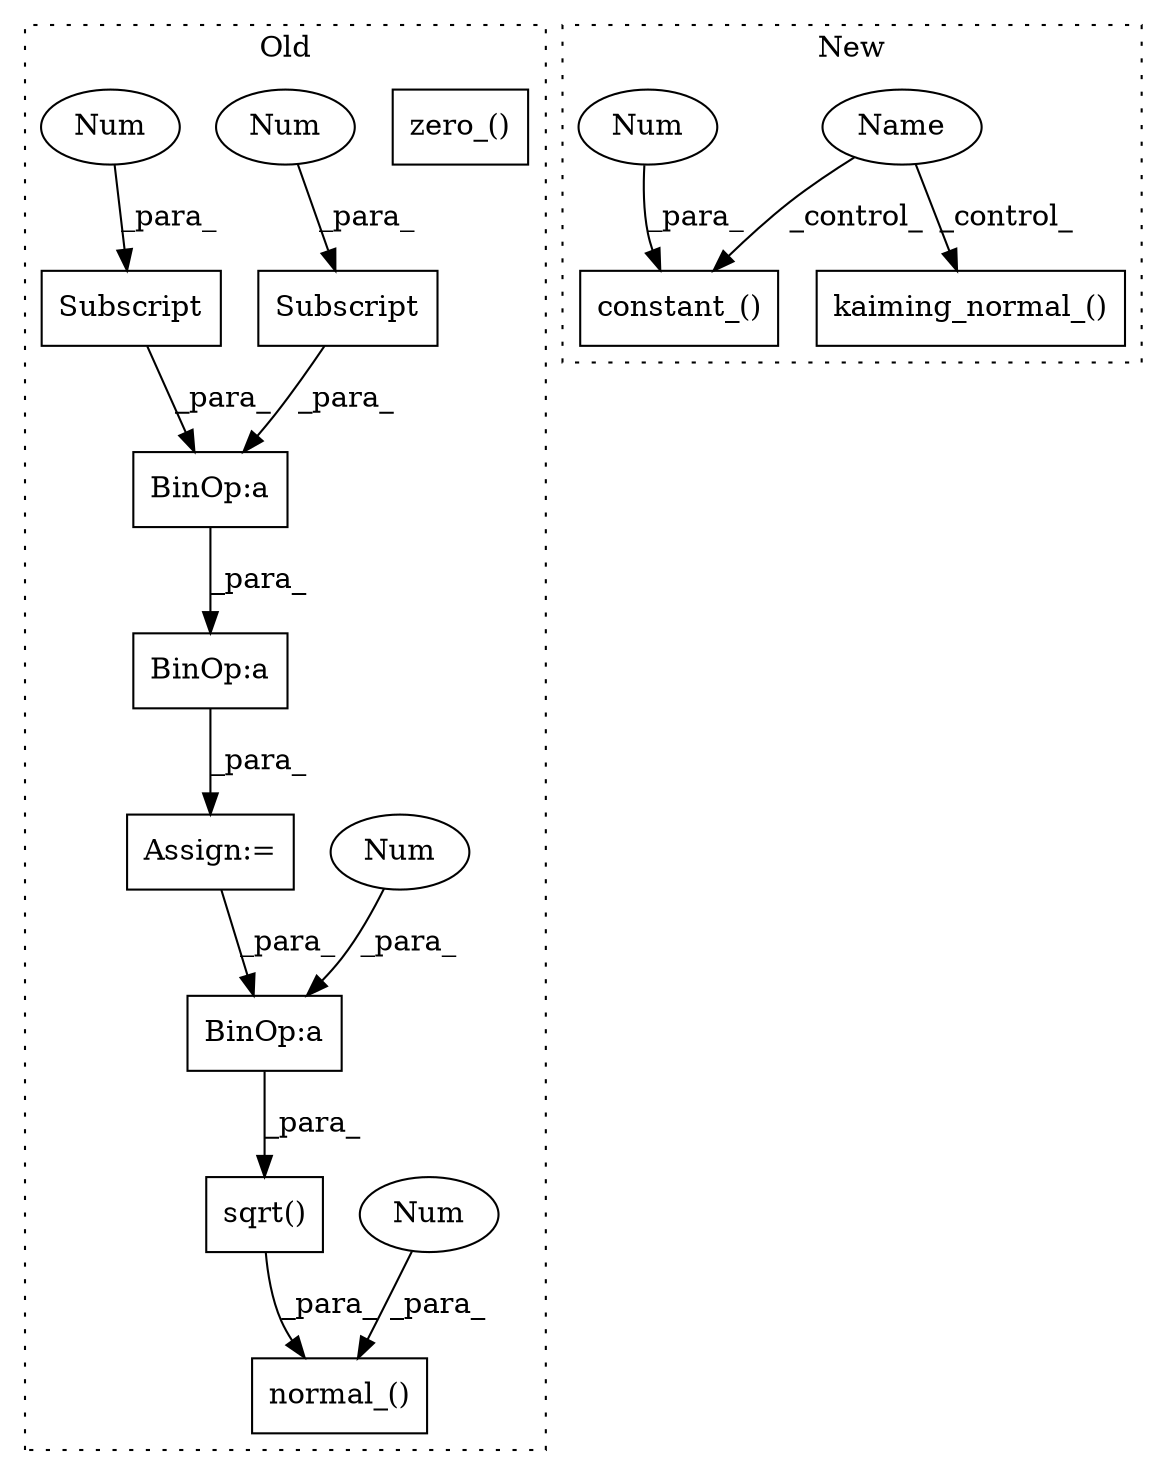 digraph G {
subgraph cluster0 {
1 [label="zero_()" a="75" s="3107" l="19" shape="box"];
5 [label="BinOp:a" a="82" s="2892" l="37" shape="box"];
6 [label="BinOp:a" a="82" s="2907" l="3" shape="box"];
7 [label="BinOp:a" a="82" s="2997" l="3" shape="box"];
8 [label="Subscript" a="63" s="2910,0" l="16,0" shape="box"];
9 [label="normal_()" a="75" s="2960,3002" l="22,1" shape="box"];
10 [label="Subscript" a="63" s="2891,0" l="16,0" shape="box"];
11 [label="sqrt()" a="75" s="2985,3001" l="10,1" shape="box"];
12 [label="Num" a="76" s="2995" l="2" shape="ellipse"];
13 [label="Num" a="76" s="2982" l="1" shape="ellipse"];
14 [label="Num" a="76" s="2905" l="1" shape="ellipse"];
15 [label="Num" a="76" s="2924" l="1" shape="ellipse"];
17 [label="Assign:=" a="68" s="2888" l="3" shape="box"];
label = "Old";
style="dotted";
}
subgraph cluster1 {
2 [label="constant_()" a="75" s="3070,3098" l="18,1" shape="box"];
3 [label="Name" a="87" s="2809" l="1" shape="ellipse"];
4 [label="kaiming_normal_()" a="75" s="2887,2919" l="24,38" shape="box"];
16 [label="Num" a="76" s="3096" l="2" shape="ellipse"];
label = "New";
style="dotted";
}
3 -> 4 [label="_control_"];
3 -> 2 [label="_control_"];
5 -> 17 [label="_para_"];
6 -> 5 [label="_para_"];
7 -> 11 [label="_para_"];
8 -> 6 [label="_para_"];
10 -> 6 [label="_para_"];
11 -> 9 [label="_para_"];
12 -> 7 [label="_para_"];
13 -> 9 [label="_para_"];
14 -> 10 [label="_para_"];
15 -> 8 [label="_para_"];
16 -> 2 [label="_para_"];
17 -> 7 [label="_para_"];
}